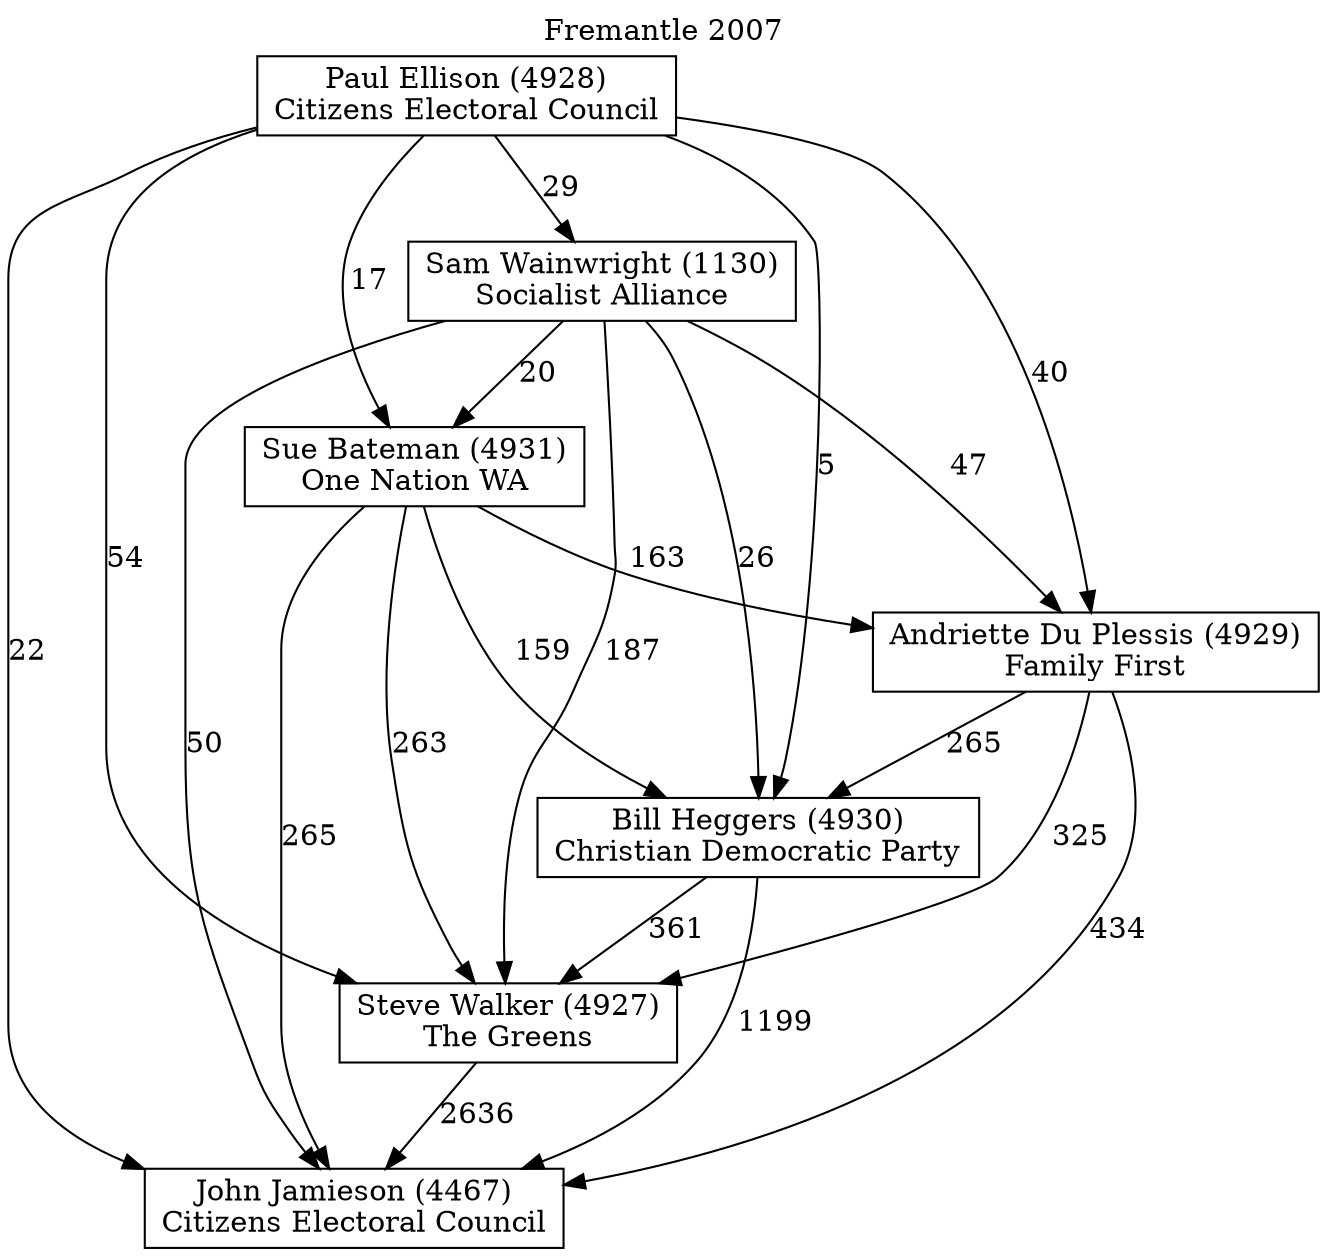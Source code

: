// House preference flow
digraph "John Jamieson (4467)_Fremantle_2007" {
	graph [label="Fremantle 2007" labelloc=t mclimit=10]
	node [shape=box]
	"John Jamieson (4467)" [label="John Jamieson (4467)
Citizens Electoral Council"]
	"Steve Walker (4927)" [label="Steve Walker (4927)
The Greens"]
	"Bill Heggers (4930)" [label="Bill Heggers (4930)
Christian Democratic Party"]
	"Andriette Du Plessis (4929)" [label="Andriette Du Plessis (4929)
Family First"]
	"Sue Bateman (4931)" [label="Sue Bateman (4931)
One Nation WA"]
	"Sam Wainwright (1130)" [label="Sam Wainwright (1130)
Socialist Alliance"]
	"Paul Ellison (4928)" [label="Paul Ellison (4928)
Citizens Electoral Council"]
	"Steve Walker (4927)" -> "John Jamieson (4467)" [label=2636]
	"Bill Heggers (4930)" -> "Steve Walker (4927)" [label=361]
	"Andriette Du Plessis (4929)" -> "Bill Heggers (4930)" [label=265]
	"Sue Bateman (4931)" -> "Andriette Du Plessis (4929)" [label=163]
	"Sam Wainwright (1130)" -> "Sue Bateman (4931)" [label=20]
	"Paul Ellison (4928)" -> "Sam Wainwright (1130)" [label=29]
	"Bill Heggers (4930)" -> "John Jamieson (4467)" [label=1199]
	"Andriette Du Plessis (4929)" -> "John Jamieson (4467)" [label=434]
	"Sue Bateman (4931)" -> "John Jamieson (4467)" [label=265]
	"Sam Wainwright (1130)" -> "John Jamieson (4467)" [label=50]
	"Paul Ellison (4928)" -> "John Jamieson (4467)" [label=22]
	"Paul Ellison (4928)" -> "Sue Bateman (4931)" [label=17]
	"Sam Wainwright (1130)" -> "Andriette Du Plessis (4929)" [label=47]
	"Paul Ellison (4928)" -> "Andriette Du Plessis (4929)" [label=40]
	"Sue Bateman (4931)" -> "Bill Heggers (4930)" [label=159]
	"Sam Wainwright (1130)" -> "Bill Heggers (4930)" [label=26]
	"Paul Ellison (4928)" -> "Bill Heggers (4930)" [label=5]
	"Andriette Du Plessis (4929)" -> "Steve Walker (4927)" [label=325]
	"Sue Bateman (4931)" -> "Steve Walker (4927)" [label=263]
	"Sam Wainwright (1130)" -> "Steve Walker (4927)" [label=187]
	"Paul Ellison (4928)" -> "Steve Walker (4927)" [label=54]
}
